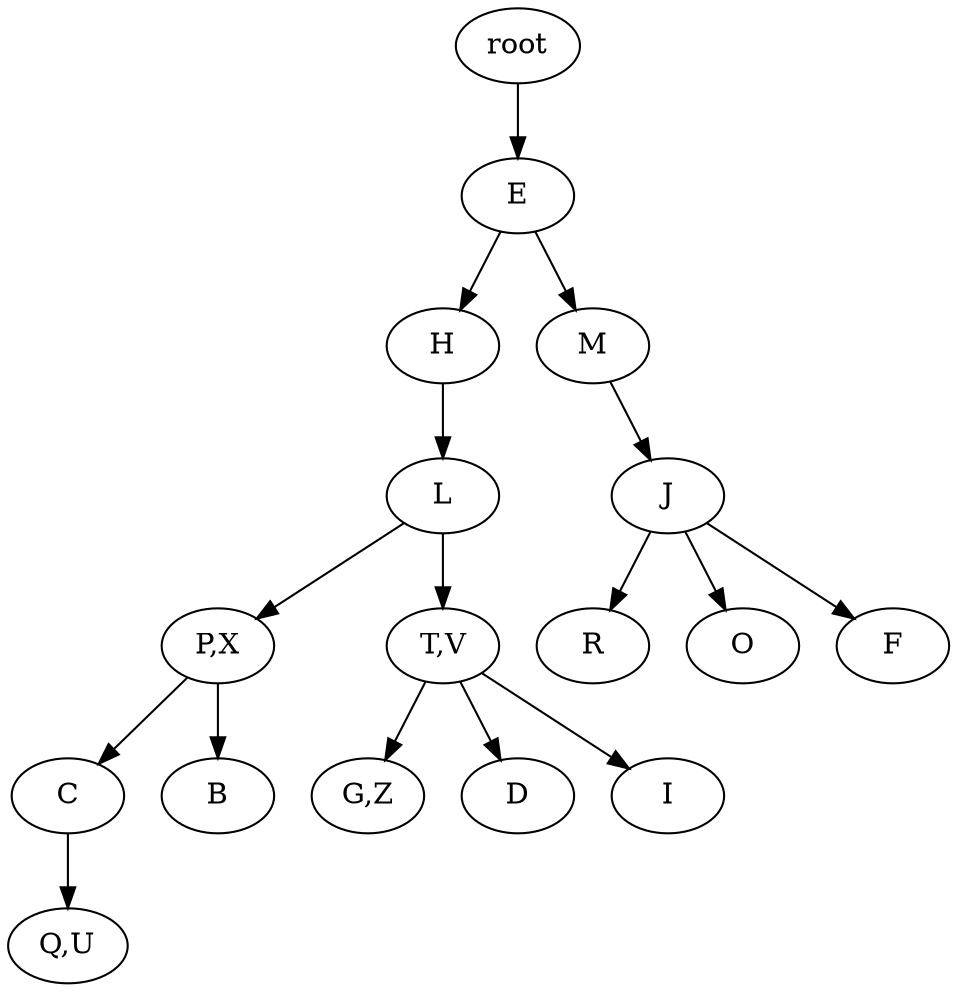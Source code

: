 strict digraph G {
	graph [name=G];
	0	 [label=root];
	1	 [label=E];
	0 -> 1;
	2	 [label=H];
	1 -> 2;
	3	 [label=M];
	1 -> 3;
	4	 [label=L];
	2 -> 4;
	8	 [label=J];
	3 -> 8;
	6	 [label="P,X"];
	4 -> 6;
	7	 [label="T,V"];
	4 -> 7;
	15	 [label=R];
	8 -> 15;
	16	 [label=O];
	8 -> 16;
	17	 [label=F];
	8 -> 17;
	10	 [label=C];
	6 -> 10;
	11	 [label=B];
	6 -> 11;
	12	 [label="G,Z"];
	7 -> 12;
	13	 [label=D];
	7 -> 13;
	14	 [label=I];
	7 -> 14;
	19	 [label="Q,U"];
	10 -> 19;
}
